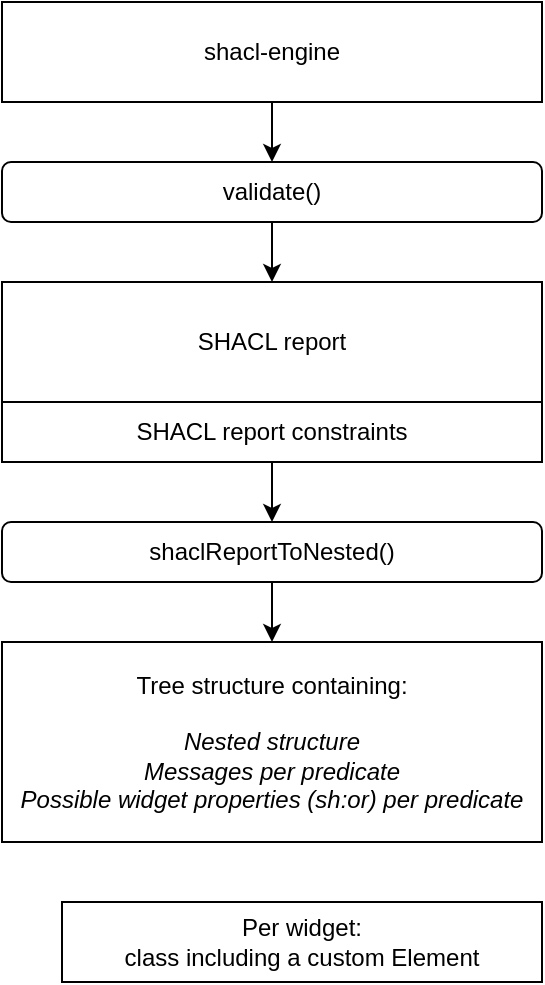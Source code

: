 <mxfile>
    <diagram id="A6lV6M6pkyrEp6-wVb7I" name="Page-1">
        <mxGraphModel dx="1471" dy="935" grid="1" gridSize="10" guides="1" tooltips="1" connect="1" arrows="1" fold="1" page="1" pageScale="1" pageWidth="850" pageHeight="1100" math="0" shadow="0">
            <root>
                <mxCell id="0"/>
                <mxCell id="1" parent="0"/>
                <mxCell id="5" style="edgeStyle=none;html=1;exitX=0.5;exitY=1;exitDx=0;exitDy=0;" edge="1" parent="1" source="2" target="4">
                    <mxGeometry relative="1" as="geometry"/>
                </mxCell>
                <mxCell id="2" value="shacl-engine" style="rounded=0;whiteSpace=wrap;html=1;" vertex="1" parent="1">
                    <mxGeometry x="250" y="190" width="270" height="50" as="geometry"/>
                </mxCell>
                <mxCell id="3" value="SHACL report" style="rounded=0;whiteSpace=wrap;html=1;" vertex="1" parent="1">
                    <mxGeometry x="250" y="330" width="270" height="60" as="geometry"/>
                </mxCell>
                <mxCell id="6" style="edgeStyle=none;html=1;exitX=0.5;exitY=1;exitDx=0;exitDy=0;entryX=0.5;entryY=0;entryDx=0;entryDy=0;" edge="1" parent="1" source="4" target="3">
                    <mxGeometry relative="1" as="geometry"/>
                </mxCell>
                <mxCell id="4" value="validate()" style="rounded=1;whiteSpace=wrap;html=1;" vertex="1" parent="1">
                    <mxGeometry x="250" y="270" width="270" height="30" as="geometry"/>
                </mxCell>
                <mxCell id="9" style="edgeStyle=none;html=1;exitX=0.5;exitY=1;exitDx=0;exitDy=0;entryX=0.5;entryY=0;entryDx=0;entryDy=0;" edge="1" parent="1" source="7" target="8">
                    <mxGeometry relative="1" as="geometry"/>
                </mxCell>
                <mxCell id="7" value="SHACL report constraints" style="rounded=0;whiteSpace=wrap;html=1;" vertex="1" parent="1">
                    <mxGeometry x="250" y="390" width="270" height="30" as="geometry"/>
                </mxCell>
                <mxCell id="11" style="edgeStyle=none;html=1;exitX=0.5;exitY=1;exitDx=0;exitDy=0;" edge="1" parent="1" source="8" target="10">
                    <mxGeometry relative="1" as="geometry"/>
                </mxCell>
                <mxCell id="8" value="shaclReportToNested()" style="rounded=1;whiteSpace=wrap;html=1;" vertex="1" parent="1">
                    <mxGeometry x="250" y="450" width="270" height="30" as="geometry"/>
                </mxCell>
                <mxCell id="10" value="Tree structure containing:&lt;br&gt;&lt;br&gt;&lt;i&gt;Nested structure&lt;br&gt;Messages per predicate&lt;br&gt;Possible widget properties (sh:or) per predicate&lt;/i&gt;" style="rounded=0;whiteSpace=wrap;html=1;" vertex="1" parent="1">
                    <mxGeometry x="250" y="510" width="270" height="100" as="geometry"/>
                </mxCell>
                <mxCell id="12" value="Per widget:&lt;br&gt;class including a custom Element" style="rounded=0;whiteSpace=wrap;html=1;" vertex="1" parent="1">
                    <mxGeometry x="280" y="640" width="240" height="40" as="geometry"/>
                </mxCell>
            </root>
        </mxGraphModel>
    </diagram>
</mxfile>